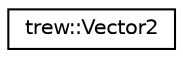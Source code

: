 digraph "Graphical Class Hierarchy"
{
 // LATEX_PDF_SIZE
  edge [fontname="Helvetica",fontsize="10",labelfontname="Helvetica",labelfontsize="10"];
  node [fontname="Helvetica",fontsize="10",shape=record];
  rankdir="LR";
  Node0 [label="trew::Vector2",height=0.2,width=0.4,color="black", fillcolor="white", style="filled",URL="$classtrew_1_1_vector2.html",tooltip=" "];
}
